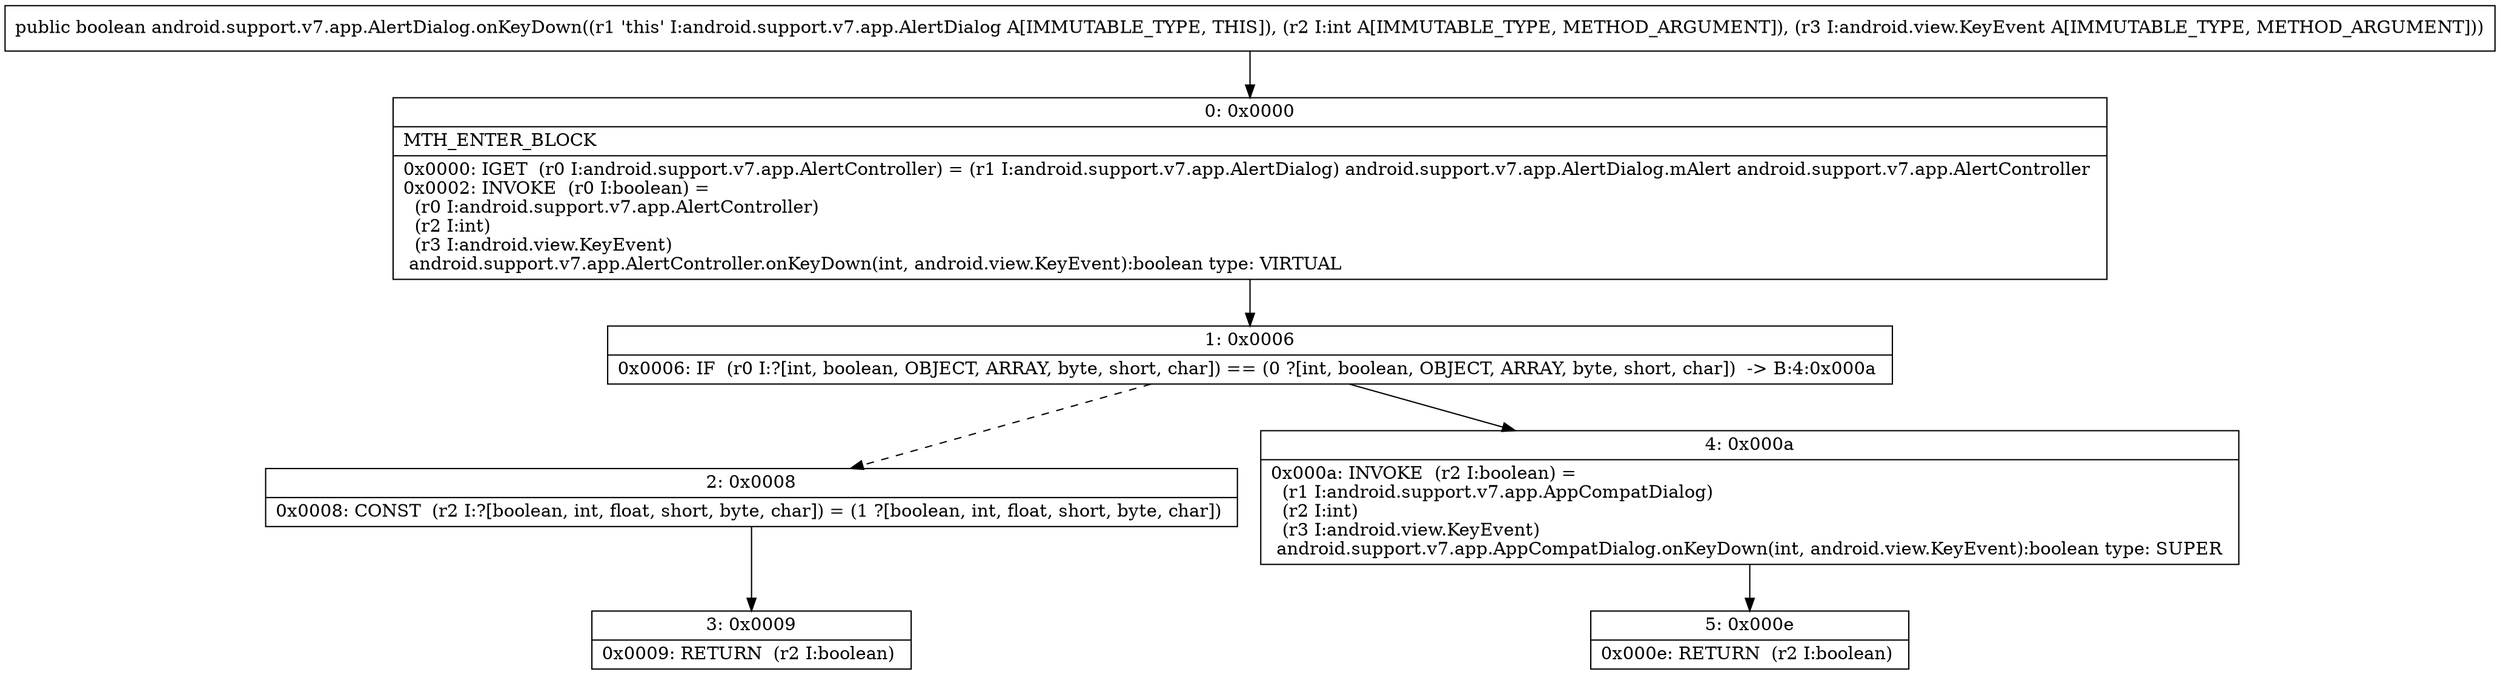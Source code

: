 digraph "CFG forandroid.support.v7.app.AlertDialog.onKeyDown(ILandroid\/view\/KeyEvent;)Z" {
Node_0 [shape=record,label="{0\:\ 0x0000|MTH_ENTER_BLOCK\l|0x0000: IGET  (r0 I:android.support.v7.app.AlertController) = (r1 I:android.support.v7.app.AlertDialog) android.support.v7.app.AlertDialog.mAlert android.support.v7.app.AlertController \l0x0002: INVOKE  (r0 I:boolean) = \l  (r0 I:android.support.v7.app.AlertController)\l  (r2 I:int)\l  (r3 I:android.view.KeyEvent)\l android.support.v7.app.AlertController.onKeyDown(int, android.view.KeyEvent):boolean type: VIRTUAL \l}"];
Node_1 [shape=record,label="{1\:\ 0x0006|0x0006: IF  (r0 I:?[int, boolean, OBJECT, ARRAY, byte, short, char]) == (0 ?[int, boolean, OBJECT, ARRAY, byte, short, char])  \-\> B:4:0x000a \l}"];
Node_2 [shape=record,label="{2\:\ 0x0008|0x0008: CONST  (r2 I:?[boolean, int, float, short, byte, char]) = (1 ?[boolean, int, float, short, byte, char]) \l}"];
Node_3 [shape=record,label="{3\:\ 0x0009|0x0009: RETURN  (r2 I:boolean) \l}"];
Node_4 [shape=record,label="{4\:\ 0x000a|0x000a: INVOKE  (r2 I:boolean) = \l  (r1 I:android.support.v7.app.AppCompatDialog)\l  (r2 I:int)\l  (r3 I:android.view.KeyEvent)\l android.support.v7.app.AppCompatDialog.onKeyDown(int, android.view.KeyEvent):boolean type: SUPER \l}"];
Node_5 [shape=record,label="{5\:\ 0x000e|0x000e: RETURN  (r2 I:boolean) \l}"];
MethodNode[shape=record,label="{public boolean android.support.v7.app.AlertDialog.onKeyDown((r1 'this' I:android.support.v7.app.AlertDialog A[IMMUTABLE_TYPE, THIS]), (r2 I:int A[IMMUTABLE_TYPE, METHOD_ARGUMENT]), (r3 I:android.view.KeyEvent A[IMMUTABLE_TYPE, METHOD_ARGUMENT])) }"];
MethodNode -> Node_0;
Node_0 -> Node_1;
Node_1 -> Node_2[style=dashed];
Node_1 -> Node_4;
Node_2 -> Node_3;
Node_4 -> Node_5;
}

